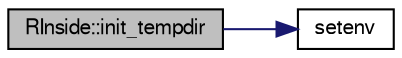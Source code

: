 digraph "RInside::init_tempdir"
{
 // LATEX_PDF_SIZE
  bgcolor="transparent";
  edge [fontname="FreeSans",fontsize="10",labelfontname="FreeSans",labelfontsize="10"];
  node [fontname="FreeSans",fontsize="10",shape=record];
  rankdir="LR";
  Node1 [label="RInside::init_tempdir",height=0.2,width=0.4,color="black", fillcolor="grey75", style="filled", fontcolor="black",tooltip=" "];
  Node1 -> Node2 [color="midnightblue",fontsize="10",style="solid"];
  Node2 [label="setenv",height=0.2,width=0.4,color="black",URL="$setenv_8c.html#a9545e85f4f37ceb762218398b01ab149",tooltip=" "];
}
